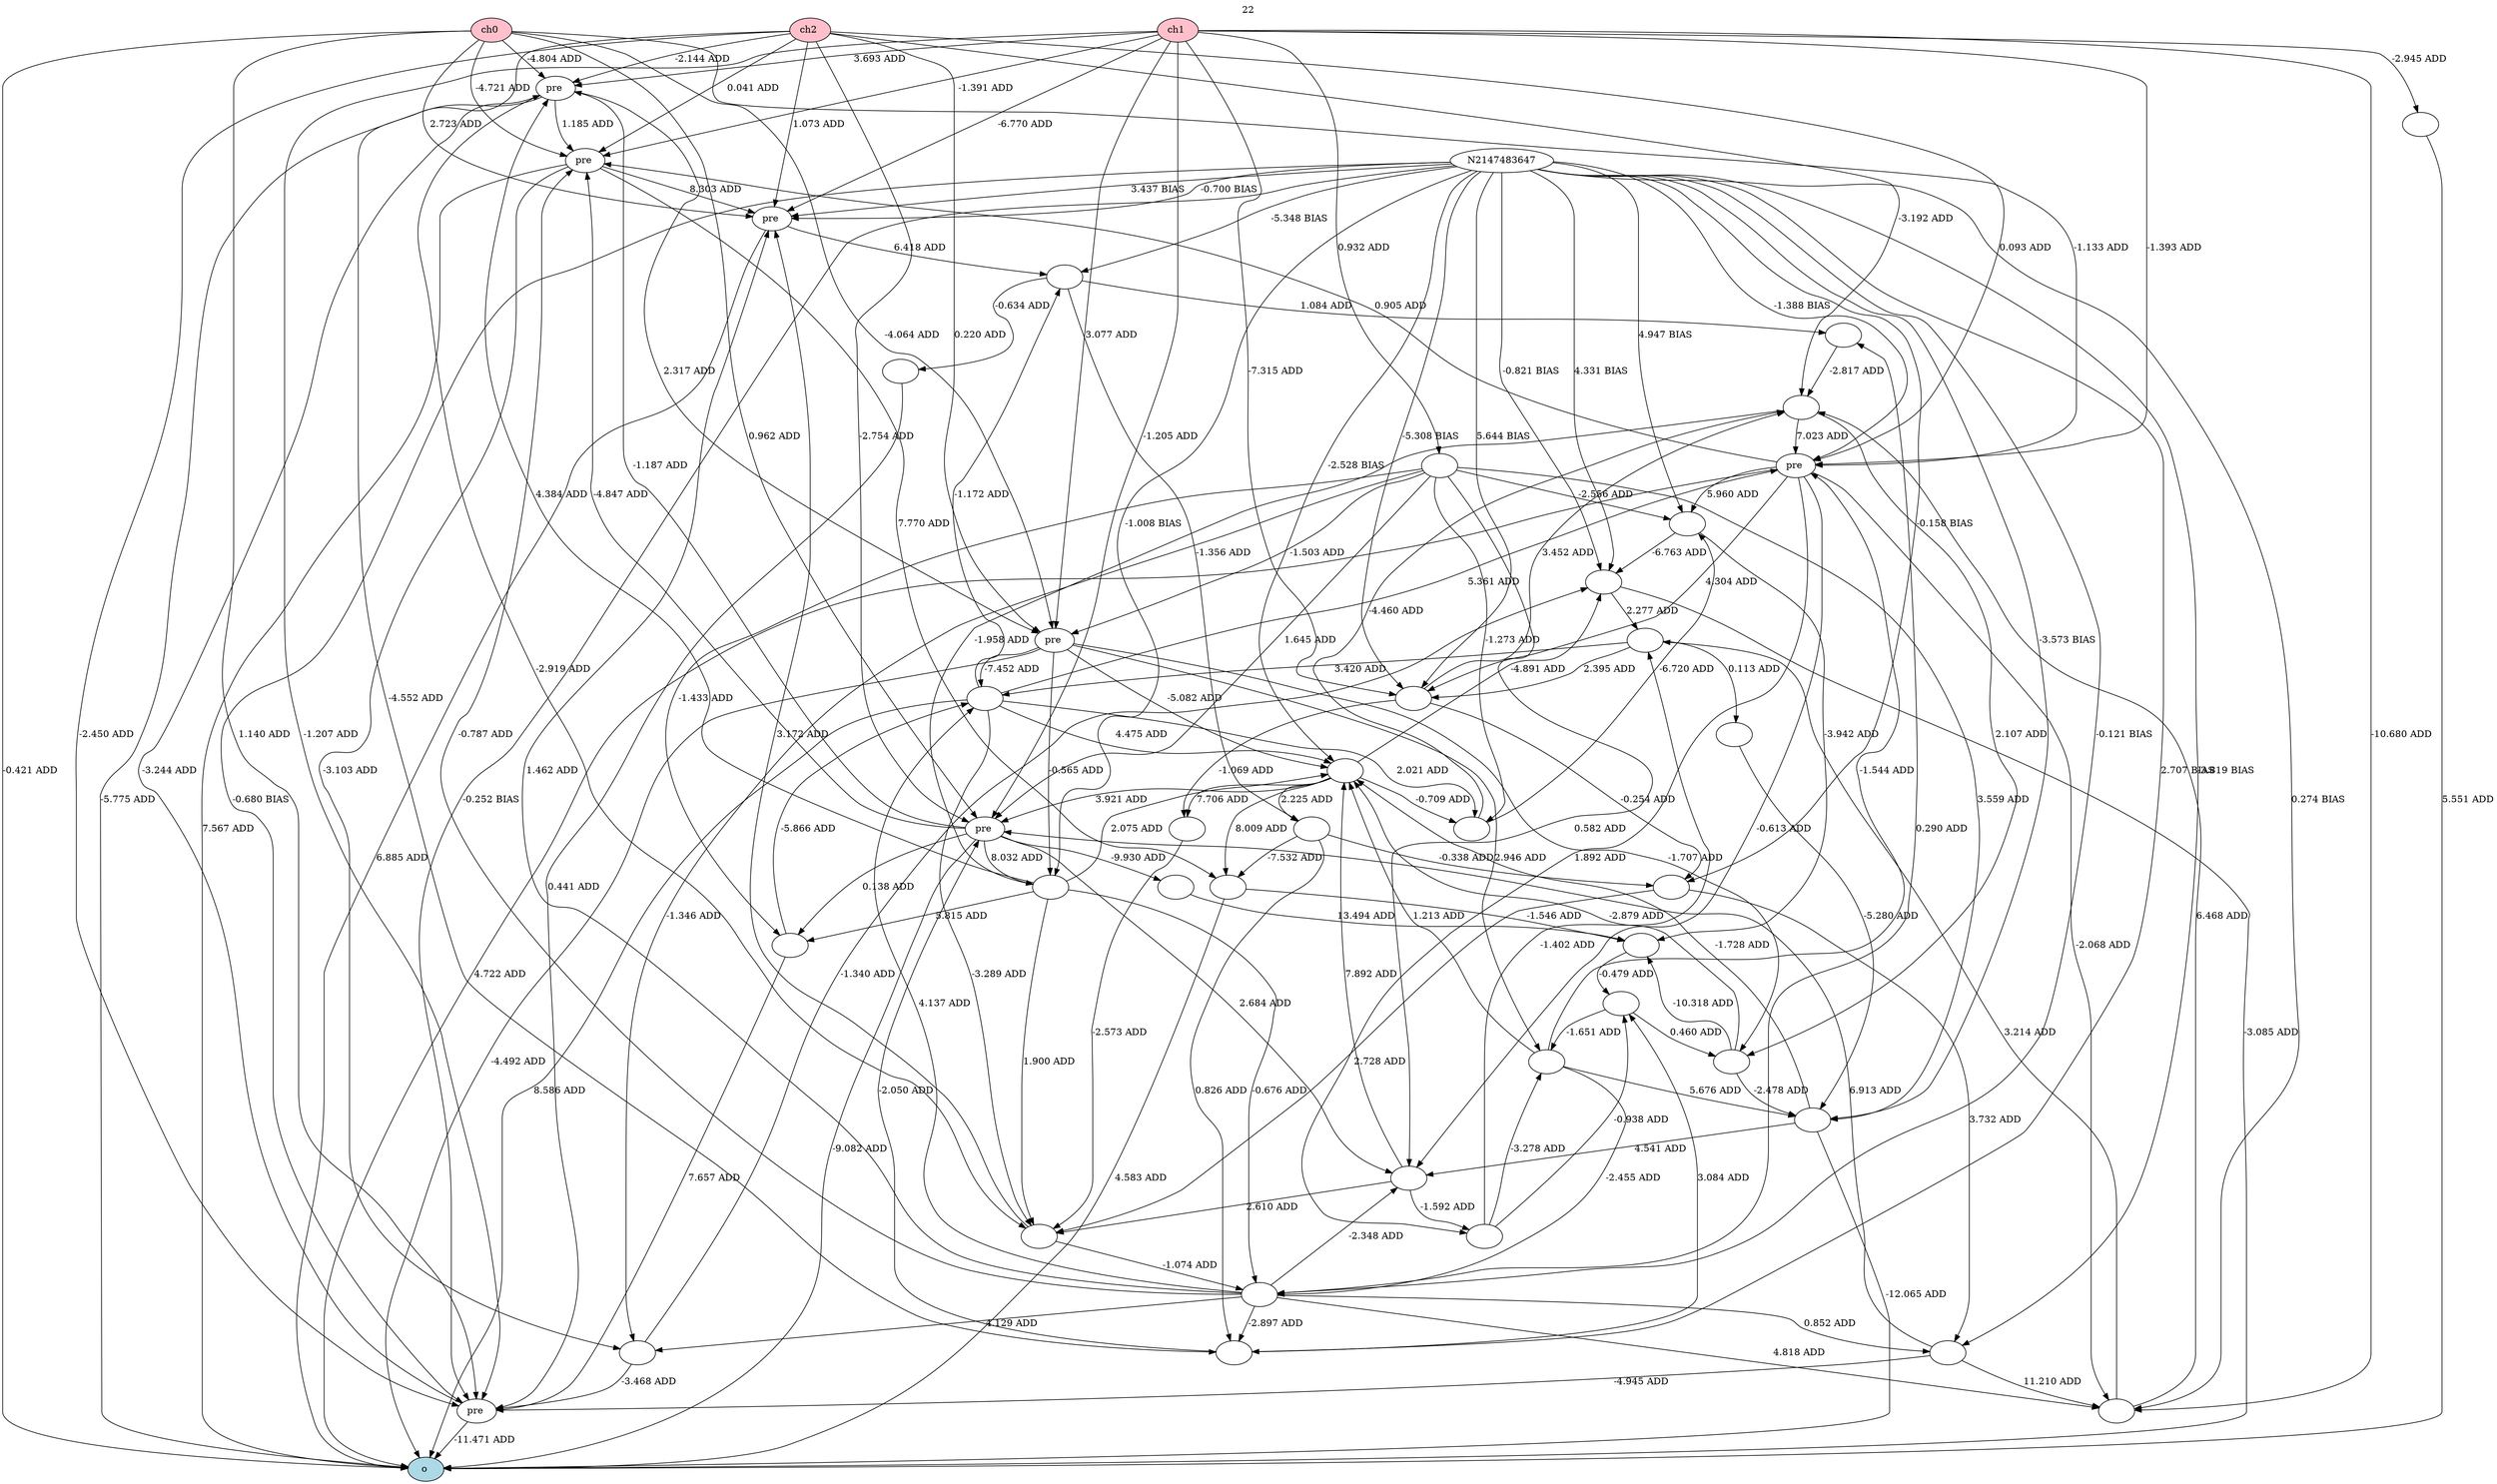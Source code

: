 digraph g {
graph [overlap="false"];
N251372 -> N251365 [label="-4.804 ADD"];
N251372 -> N251366 [label="2.723 ADD"];
N251372 -> N251369 [label="1.140 ADD"];
N251372 -> N251371 [label="-4.721 ADD"];
N251372 -> N251368 [label="0.962 ADD"];
N251372 -> N251370 [label="-1.133 ADD"];
N251372 -> N251367 [label="-4.064 ADD"];
N251373 -> N251365 [label="-2.144 ADD"];
N251373 -> N251366 [label="1.073 ADD"];
N251373 -> N251369 [label="-2.450 ADD"];
N251373 -> N251371 [label="0.041 ADD"];
N251373 -> N251368 [label="-2.754 ADD"];
N251373 -> N251370 [label="0.093 ADD"];
N251373 -> N251367 [label="0.220 ADD"];
N251374 -> N251365 [label="3.693 ADD"];
N251374 -> N251366 [label="-6.770 ADD"];
N251374 -> N251369 [label="-1.207 ADD"];
N251374 -> N251371 [label="-1.391 ADD"];
N251374 -> N251368 [label="-1.205 ADD"];
N251374 -> N251370 [label="-1.393 ADD"];
N251374 -> N251367 [label="3.077 ADD"];
N251365 -> N251375 [label="-5.775 ADD"];
N251366 -> N251375 [label="6.885 ADD"];
N251369 -> N251375 [label="-11.471 ADD"];
N251371 -> N251375 [label="7.567 ADD"];
N251368 -> N251375 [label="-9.082 ADD"];
N251370 -> N251375 [label="4.722 ADD"];
N251367 -> N251375 [label="-4.492 ADD"];
N251368 -> N251365 [label="-1.187 ADD"];
N251367 -> N252623 [label="-5.082 ADD"];
N252623 -> N251368 [label="3.921 ADD"];
N251369 -> N251365 [label="-3.244 ADD"];
N251371 -> N251366 [label="8.303 ADD"];
N2147483647 -> N252623 [label="-2.528 BIAS"];
N251370 -> N251371 [label="0.905 ADD"];
N251367 -> N253611 [label="2.946 ADD"];
N253611 -> N252623 [label="1.213 ADD"];
N251365 -> N251367 [label="2.317 ADD"];
N251365 -> N251371 [label="1.185 ADD"];
N253611 -> N251370 [label="-1.544 ADD"];
N2147483647 -> N251366 [label="3.437 BIAS"];
N251372 -> N251375 [label="-0.421 ADD"];
N251365 -> N256706 [label="-2.919 ADD"];
N256706 -> N251366 [label="3.172 ADD"];
N2147483647 -> N251370 [label="-1.388 BIAS"];
N251373 -> N258787 [label="-4.552 ADD"];
N258787 -> N251368 [label="-2.050 ADD"];
N251368 -> N259273 [label="8.032 ADD"];
N259273 -> N256706 [label="1.900 ADD"];
N259273 -> N259923 [label="-0.676 ADD"];
N259923 -> N258787 [label="-2.897 ADD"];
N251373 -> N260717 [label="-3.192 ADD"];
N260717 -> N251370 [label="7.023 ADD"];
N253611 -> N259923 [label="-2.455 ADD"];
N251374 -> N261951 [label="0.932 ADD"];
N261951 -> N251368 [label="1.645 ADD"];
N261951 -> N265962 [label="0.582 ADD"];
N265962 -> N256706 [label="2.610 ADD"];
N259923 -> N265962 [label="-2.348 ADD"];
N2147483647 -> N251369 [label="-0.680 BIAS"];
N259273 -> N251365 [label="4.384 ADD"];
N2147483647 -> N259273 [label="-1.008 BIAS"];
N265962 -> N252623 [label="7.892 ADD"];
N251368 -> N265962 [label="2.684 ADD"];
N251367 -> N278698 [label="-7.452 ADD"];
N278698 -> N251370 [label="5.361 ADD"];
N278698 -> N251375 [label="8.586 ADD"];
N261951 -> N280489 [label="-1.433 ADD"];
N280489 -> N278698 [label="-5.866 ADD"];
N261951 -> N281222 [label="-1.346 ADD"];
N281222 -> N251369 [label="-3.468 ADD"];
N259273 -> N280489 [label="5.815 ADD"];
N251370 -> N265962 [label="-0.613 ADD"];
N251368 -> N280489 [label="0.138 ADD"];
N251370 -> N293059 [label="4.304 ADD"];
N293059 -> N260717 [label="3.452 ADD"];
N256706 -> N259923 [label="-1.074 ADD"];
N280489 -> N251369 [label="7.657 ADD"];
N259923 -> N278698 [label="4.137 ADD"];
N265962 -> N300501 [label="-1.592 ADD"];
N300501 -> N253611 [label="-3.278 ADD"];
N300501 -> N304122 [label="-1.402 ADD"];
N304122 -> N278698 [label="3.420 ADD"];
N260717 -> N259273 [label="-1.958 ADD"];
N259923 -> N307068 [label="0.290 ADD"];
N307068 -> N260717 [label="-2.817 ADD"];
N2147483647 -> N258787 [label="2.707 BIAS"];
N259923 -> N251366 [label="1.462 ADD"];
N261951 -> N312110 [label="-1.273 ADD"];
N312110 -> N260717 [label="-4.460 ADD"];
N259923 -> N281222 [label="4.129 ADD"];
N251374 -> N313581 [label="-10.680 ADD"];
N313581 -> N260717 [label="6.468 ADD"];
N251367 -> N313582 [label="-1.707 ADD"];
N313582 -> N252623 [label="-2.879 ADD"];
N313582 -> N313920 [label="-2.478 ADD"];
N313920 -> N265962 [label="4.541 ADD"];
N2147483647 -> N259923 [label="-0.121 BIAS"];
N2147483647 -> N313581 [label="0.274 BIAS"];
N2147483647 -> N313920 [label="-3.573 BIAS"];
N259273 -> N252623 [label="2.075 ADD"];
N261951 -> N251367 [label="-1.503 ADD"];
N278698 -> N312110 [label="2.021 ADD"];
N252623 -> N333306 [label="-4.891 ADD"];
N333306 -> N251375 [label="-3.085 ADD"];
N251371 -> N281222 [label="-3.103 ADD"];
N300501 -> N336602 [label="-0.938 ADD"];
N336602 -> N253611 [label="-1.651 ADD"];
N278698 -> N252623 [label="4.475 ADD"];
N261951 -> N313920 [label="3.559 ADD"];
N259923 -> N251371 [label="-0.787 ADD"];
N251367 -> N259273 [label="-0.565 ADD"];
N278698 -> N256706 [label="-3.289 ADD"];
N251368 -> N251371 [label="-4.847 ADD"];
N2147483647 -> N251369 [label="-0.252 BIAS"];
N2147483647 -> N293059 [label="-5.308 BIAS"];
N2147483647 -> N293059 [label="5.644 BIAS"];
N278698 -> N360183 [label="-1.172 ADD"];
N360183 -> N307068 [label="1.084 ADD"];
N360183 -> N360184 [label="-1.356 ADD"];
N360184 -> N258787 [label="0.826 ADD"];
N312110 -> N360185 [label="-6.720 ADD"];
N360185 -> N333306 [label="-6.763 ADD"];
N253611 -> N313920 [label="5.676 ADD"];
N304122 -> N293059 [label="2.395 ADD"];
N2147483647 -> N333306 [label="4.331 BIAS"];
N252623 -> N360184 [label="2.225 ADD"];
N293059 -> N372367 [label="-1.069 ADD"];
N372367 -> N256706 [label="-2.573 ADD"];
N251366 -> N360183 [label="6.418 ADD"];
N252623 -> N376517 [label="8.009 ADD"];
N376517 -> N251375 [label="4.583 ADD"];
N360185 -> N380622 [label="-3.942 ADD"];
N380622 -> N336602 [label="-0.479 ADD"];
N259923 -> N313581 [label="4.818 ADD"];
N336602 -> N313582 [label="0.460 ADD"];
N261951 -> N360185 [label="-2.556 ADD"];
N360184 -> N376517 [label="-7.532 ADD"];
N313582 -> N380622 [label="-10.318 ADD"];
N251370 -> N313581 [label="-2.068 ADD"];
N258787 -> N336602 [label="3.084 ADD"];
N313920 -> N251375 [label="-12.065 ADD"];
N251374 -> N293059 [label="-7.315 ADD"];
N360184 -> N425949 [label="-0.338 ADD"];
N425949 -> N256706 [label="2.728 ADD"];
N252623 -> N312110 [label="-0.709 ADD"];
N251368 -> N433364 [label="-9.930 ADD"];
N433364 -> N380622 [label="13.494 ADD"];
N2147483647 -> N333306 [label="-0.821 BIAS"];
N2147483647 -> N360183 [label="-5.348 BIAS"];
N333306 -> N304122 [label="2.277 ADD"];
N293059 -> N425949 [label="-0.254 ADD"];
N251370 -> N300501 [label="1.892 ADD"];
N2147483647 -> N251366 [label="-0.700 BIAS"];
N376517 -> N380622 [label="-1.546 ADD"];
N2147483647 -> N425949 [label="-0.158 BIAS"];
N259923 -> N481107 [label="0.852 ADD"];
N481107 -> N313581 [label="11.210 ADD"];
N2147483647 -> N481107 [label="-3.819 BIAS"];
N313920 -> N252623 [label="-1.728 ADD"];
N304122 -> N488251 [label="0.113 ADD"];
N488251 -> N313920 [label="-5.280 ADD"];
N251370 -> N360185 [label="5.960 ADD"];
N481107 -> N251369 [label="-4.945 ADD"];
N281222 -> N333306 [label="-1.340 ADD"];
N360183 -> N490364 [label="-0.634 ADD"];
N490364 -> N251369 [label="0.441 ADD"];
N425949 -> N481107 [label="3.732 ADD"];
N313581 -> N304122 [label="3.214 ADD"];
N2147483647 -> N360185 [label="4.947 BIAS"];
N252623 -> N372367 [label="7.706 ADD"];
N251371 -> N376517 [label="7.770 ADD"];
N260717 -> N313582 [label="2.107 ADD"];
N251374 -> N508622 [label="-2.945 ADD"];
N508622 -> N251375 [label="5.551 ADD"];
N481107 -> N251368 [label="6.913 ADD"];
N251365 [label="pre ",fillcolor="white",style="filled"];
N251366 [label="pre ",fillcolor="white",style="filled"];
N251367 [label="pre ",fillcolor="white",style="filled"];
N251368 [label="pre ",fillcolor="white",style="filled"];
N251369 [label="pre ",fillcolor="white",style="filled"];
N251370 [label="pre ",fillcolor="white",style="filled"];
N251371 [label="pre ",fillcolor="white",style="filled"];
N251372 [label="ch0 ",fillcolor="pink",style="filled"];
N251373 [label="ch2 ",fillcolor="pink",style="filled"];
N251374 [label="ch1 ",fillcolor="pink",style="filled"];
N251375 [label="o ",fillcolor="lightblue",style="filled"];
N252623 [label=" ",fillcolor="white",style="filled"];
N253611 [label=" ",fillcolor="white",style="filled"];
N256706 [label=" ",fillcolor="white",style="filled"];
N258787 [label=" ",fillcolor="white",style="filled"];
N259273 [label=" ",fillcolor="white",style="filled"];
N259923 [label=" ",fillcolor="white",style="filled"];
N260717 [label=" ",fillcolor="white",style="filled"];
N261951 [label=" ",fillcolor="white",style="filled"];
N265962 [label=" ",fillcolor="white",style="filled"];
N278698 [label=" ",fillcolor="white",style="filled"];
N280489 [label=" ",fillcolor="white",style="filled"];
N281222 [label=" ",fillcolor="white",style="filled"];
N293059 [label=" ",fillcolor="white",style="filled"];
N300501 [label=" ",fillcolor="white",style="filled"];
N304122 [label=" ",fillcolor="white",style="filled"];
N307068 [label=" ",fillcolor="white",style="filled"];
N312110 [label=" ",fillcolor="white",style="filled"];
N313581 [label=" ",fillcolor="white",style="filled"];
N313582 [label=" ",fillcolor="white",style="filled"];
N313920 [label=" ",fillcolor="white",style="filled"];
N333306 [label=" ",fillcolor="white",style="filled"];
N336602 [label=" ",fillcolor="white",style="filled"];
N360183 [label=" ",fillcolor="white",style="filled"];
N360184 [label=" ",fillcolor="white",style="filled"];
N360185 [label=" ",fillcolor="white",style="filled"];
N372367 [label=" ",fillcolor="white",style="filled"];
N376517 [label=" ",fillcolor="white",style="filled"];
N380622 [label=" ",fillcolor="white",style="filled"];
N425949 [label=" ",fillcolor="white",style="filled"];
N433364 [label=" ",fillcolor="white",style="filled"];
N481107 [label=" ",fillcolor="white",style="filled"];
N488251 [label=" ",fillcolor="white",style="filled"];
N490364 [label=" ",fillcolor="white",style="filled"];
N508622 [label=" ",fillcolor="white",style="filled"];
{rank=min; N251372; N251373; N251374; }
{rank=max; N251375; }
labelloc="t"
label="22"
}
